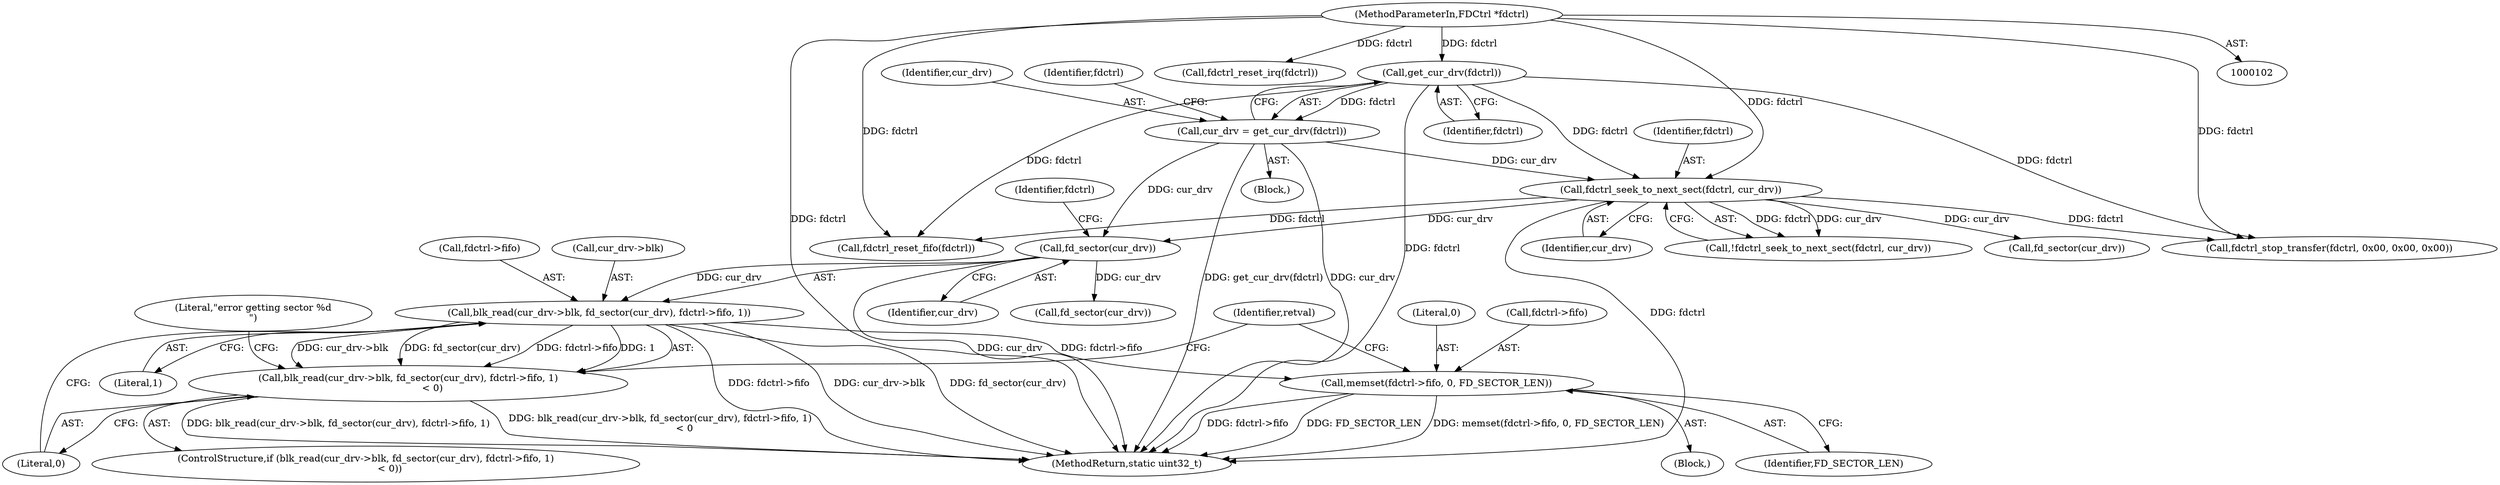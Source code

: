 digraph "0_qemu_e907746266721f305d67bc0718795fedee2e824c_0@API" {
"1000179" [label="(Call,blk_read(cur_drv->blk, fd_sector(cur_drv), fdctrl->fifo, 1))"];
"1000183" [label="(Call,fd_sector(cur_drv))"];
"1000167" [label="(Call,fdctrl_seek_to_next_sect(fdctrl, cur_drv))"];
"1000113" [label="(Call,get_cur_drv(fdctrl))"];
"1000103" [label="(MethodParameterIn,FDCtrl *fdctrl)"];
"1000111" [label="(Call,cur_drv = get_cur_drv(fdctrl))"];
"1000178" [label="(Call,blk_read(cur_drv->blk, fd_sector(cur_drv), fdctrl->fifo, 1)\n                < 0)"];
"1000195" [label="(Call,memset(fdctrl->fifo, 0, FD_SECTOR_LEN))"];
"1000173" [label="(Call,fd_sector(cur_drv))"];
"1000190" [label="(Block,)"];
"1000177" [label="(ControlStructure,if (blk_read(cur_drv->blk, fd_sector(cur_drv), fdctrl->fifo, 1)\n                < 0))"];
"1000192" [label="(Literal,\"error getting sector %d\n\")"];
"1000239" [label="(Call,fdctrl_reset_irq(fdctrl))"];
"1000114" [label="(Identifier,fdctrl)"];
"1000168" [label="(Identifier,fdctrl)"];
"1000200" [label="(Identifier,FD_SECTOR_LEN)"];
"1000186" [label="(Identifier,fdctrl)"];
"1000184" [label="(Identifier,cur_drv)"];
"1000195" [label="(Call,memset(fdctrl->fifo, 0, FD_SECTOR_LEN))"];
"1000166" [label="(Call,!fdctrl_seek_to_next_sect(fdctrl, cur_drv))"];
"1000230" [label="(Call,fdctrl_stop_transfer(fdctrl, 0x00, 0x00, 0x00))"];
"1000183" [label="(Call,fd_sector(cur_drv))"];
"1000178" [label="(Call,blk_read(cur_drv->blk, fd_sector(cur_drv), fdctrl->fifo, 1)\n                < 0)"];
"1000117" [label="(Identifier,fdctrl)"];
"1000189" [label="(Literal,0)"];
"1000103" [label="(MethodParameterIn,FDCtrl *fdctrl)"];
"1000112" [label="(Identifier,cur_drv)"];
"1000111" [label="(Call,cur_drv = get_cur_drv(fdctrl))"];
"1000237" [label="(Call,fdctrl_reset_fifo(fdctrl))"];
"1000196" [label="(Call,fdctrl->fifo)"];
"1000180" [label="(Call,cur_drv->blk)"];
"1000113" [label="(Call,get_cur_drv(fdctrl))"];
"1000188" [label="(Literal,1)"];
"1000246" [label="(MethodReturn,static uint32_t)"];
"1000179" [label="(Call,blk_read(cur_drv->blk, fd_sector(cur_drv), fdctrl->fifo, 1))"];
"1000193" [label="(Call,fd_sector(cur_drv))"];
"1000202" [label="(Identifier,retval)"];
"1000167" [label="(Call,fdctrl_seek_to_next_sect(fdctrl, cur_drv))"];
"1000104" [label="(Block,)"];
"1000185" [label="(Call,fdctrl->fifo)"];
"1000199" [label="(Literal,0)"];
"1000169" [label="(Identifier,cur_drv)"];
"1000179" -> "1000178"  [label="AST: "];
"1000179" -> "1000188"  [label="CFG: "];
"1000180" -> "1000179"  [label="AST: "];
"1000183" -> "1000179"  [label="AST: "];
"1000185" -> "1000179"  [label="AST: "];
"1000188" -> "1000179"  [label="AST: "];
"1000189" -> "1000179"  [label="CFG: "];
"1000179" -> "1000246"  [label="DDG: fdctrl->fifo"];
"1000179" -> "1000246"  [label="DDG: cur_drv->blk"];
"1000179" -> "1000246"  [label="DDG: fd_sector(cur_drv)"];
"1000179" -> "1000178"  [label="DDG: cur_drv->blk"];
"1000179" -> "1000178"  [label="DDG: fd_sector(cur_drv)"];
"1000179" -> "1000178"  [label="DDG: fdctrl->fifo"];
"1000179" -> "1000178"  [label="DDG: 1"];
"1000183" -> "1000179"  [label="DDG: cur_drv"];
"1000179" -> "1000195"  [label="DDG: fdctrl->fifo"];
"1000183" -> "1000184"  [label="CFG: "];
"1000184" -> "1000183"  [label="AST: "];
"1000186" -> "1000183"  [label="CFG: "];
"1000183" -> "1000246"  [label="DDG: cur_drv"];
"1000167" -> "1000183"  [label="DDG: cur_drv"];
"1000111" -> "1000183"  [label="DDG: cur_drv"];
"1000183" -> "1000193"  [label="DDG: cur_drv"];
"1000167" -> "1000166"  [label="AST: "];
"1000167" -> "1000169"  [label="CFG: "];
"1000168" -> "1000167"  [label="AST: "];
"1000169" -> "1000167"  [label="AST: "];
"1000166" -> "1000167"  [label="CFG: "];
"1000167" -> "1000246"  [label="DDG: fdctrl"];
"1000167" -> "1000166"  [label="DDG: fdctrl"];
"1000167" -> "1000166"  [label="DDG: cur_drv"];
"1000113" -> "1000167"  [label="DDG: fdctrl"];
"1000103" -> "1000167"  [label="DDG: fdctrl"];
"1000111" -> "1000167"  [label="DDG: cur_drv"];
"1000167" -> "1000173"  [label="DDG: cur_drv"];
"1000167" -> "1000230"  [label="DDG: fdctrl"];
"1000167" -> "1000237"  [label="DDG: fdctrl"];
"1000113" -> "1000111"  [label="AST: "];
"1000113" -> "1000114"  [label="CFG: "];
"1000114" -> "1000113"  [label="AST: "];
"1000111" -> "1000113"  [label="CFG: "];
"1000113" -> "1000246"  [label="DDG: fdctrl"];
"1000113" -> "1000111"  [label="DDG: fdctrl"];
"1000103" -> "1000113"  [label="DDG: fdctrl"];
"1000113" -> "1000230"  [label="DDG: fdctrl"];
"1000113" -> "1000237"  [label="DDG: fdctrl"];
"1000103" -> "1000102"  [label="AST: "];
"1000103" -> "1000246"  [label="DDG: fdctrl"];
"1000103" -> "1000230"  [label="DDG: fdctrl"];
"1000103" -> "1000237"  [label="DDG: fdctrl"];
"1000103" -> "1000239"  [label="DDG: fdctrl"];
"1000111" -> "1000104"  [label="AST: "];
"1000112" -> "1000111"  [label="AST: "];
"1000117" -> "1000111"  [label="CFG: "];
"1000111" -> "1000246"  [label="DDG: cur_drv"];
"1000111" -> "1000246"  [label="DDG: get_cur_drv(fdctrl)"];
"1000178" -> "1000177"  [label="AST: "];
"1000178" -> "1000189"  [label="CFG: "];
"1000189" -> "1000178"  [label="AST: "];
"1000192" -> "1000178"  [label="CFG: "];
"1000202" -> "1000178"  [label="CFG: "];
"1000178" -> "1000246"  [label="DDG: blk_read(cur_drv->blk, fd_sector(cur_drv), fdctrl->fifo, 1)\n                < 0"];
"1000178" -> "1000246"  [label="DDG: blk_read(cur_drv->blk, fd_sector(cur_drv), fdctrl->fifo, 1)"];
"1000195" -> "1000190"  [label="AST: "];
"1000195" -> "1000200"  [label="CFG: "];
"1000196" -> "1000195"  [label="AST: "];
"1000199" -> "1000195"  [label="AST: "];
"1000200" -> "1000195"  [label="AST: "];
"1000202" -> "1000195"  [label="CFG: "];
"1000195" -> "1000246"  [label="DDG: FD_SECTOR_LEN"];
"1000195" -> "1000246"  [label="DDG: memset(fdctrl->fifo, 0, FD_SECTOR_LEN)"];
"1000195" -> "1000246"  [label="DDG: fdctrl->fifo"];
}

